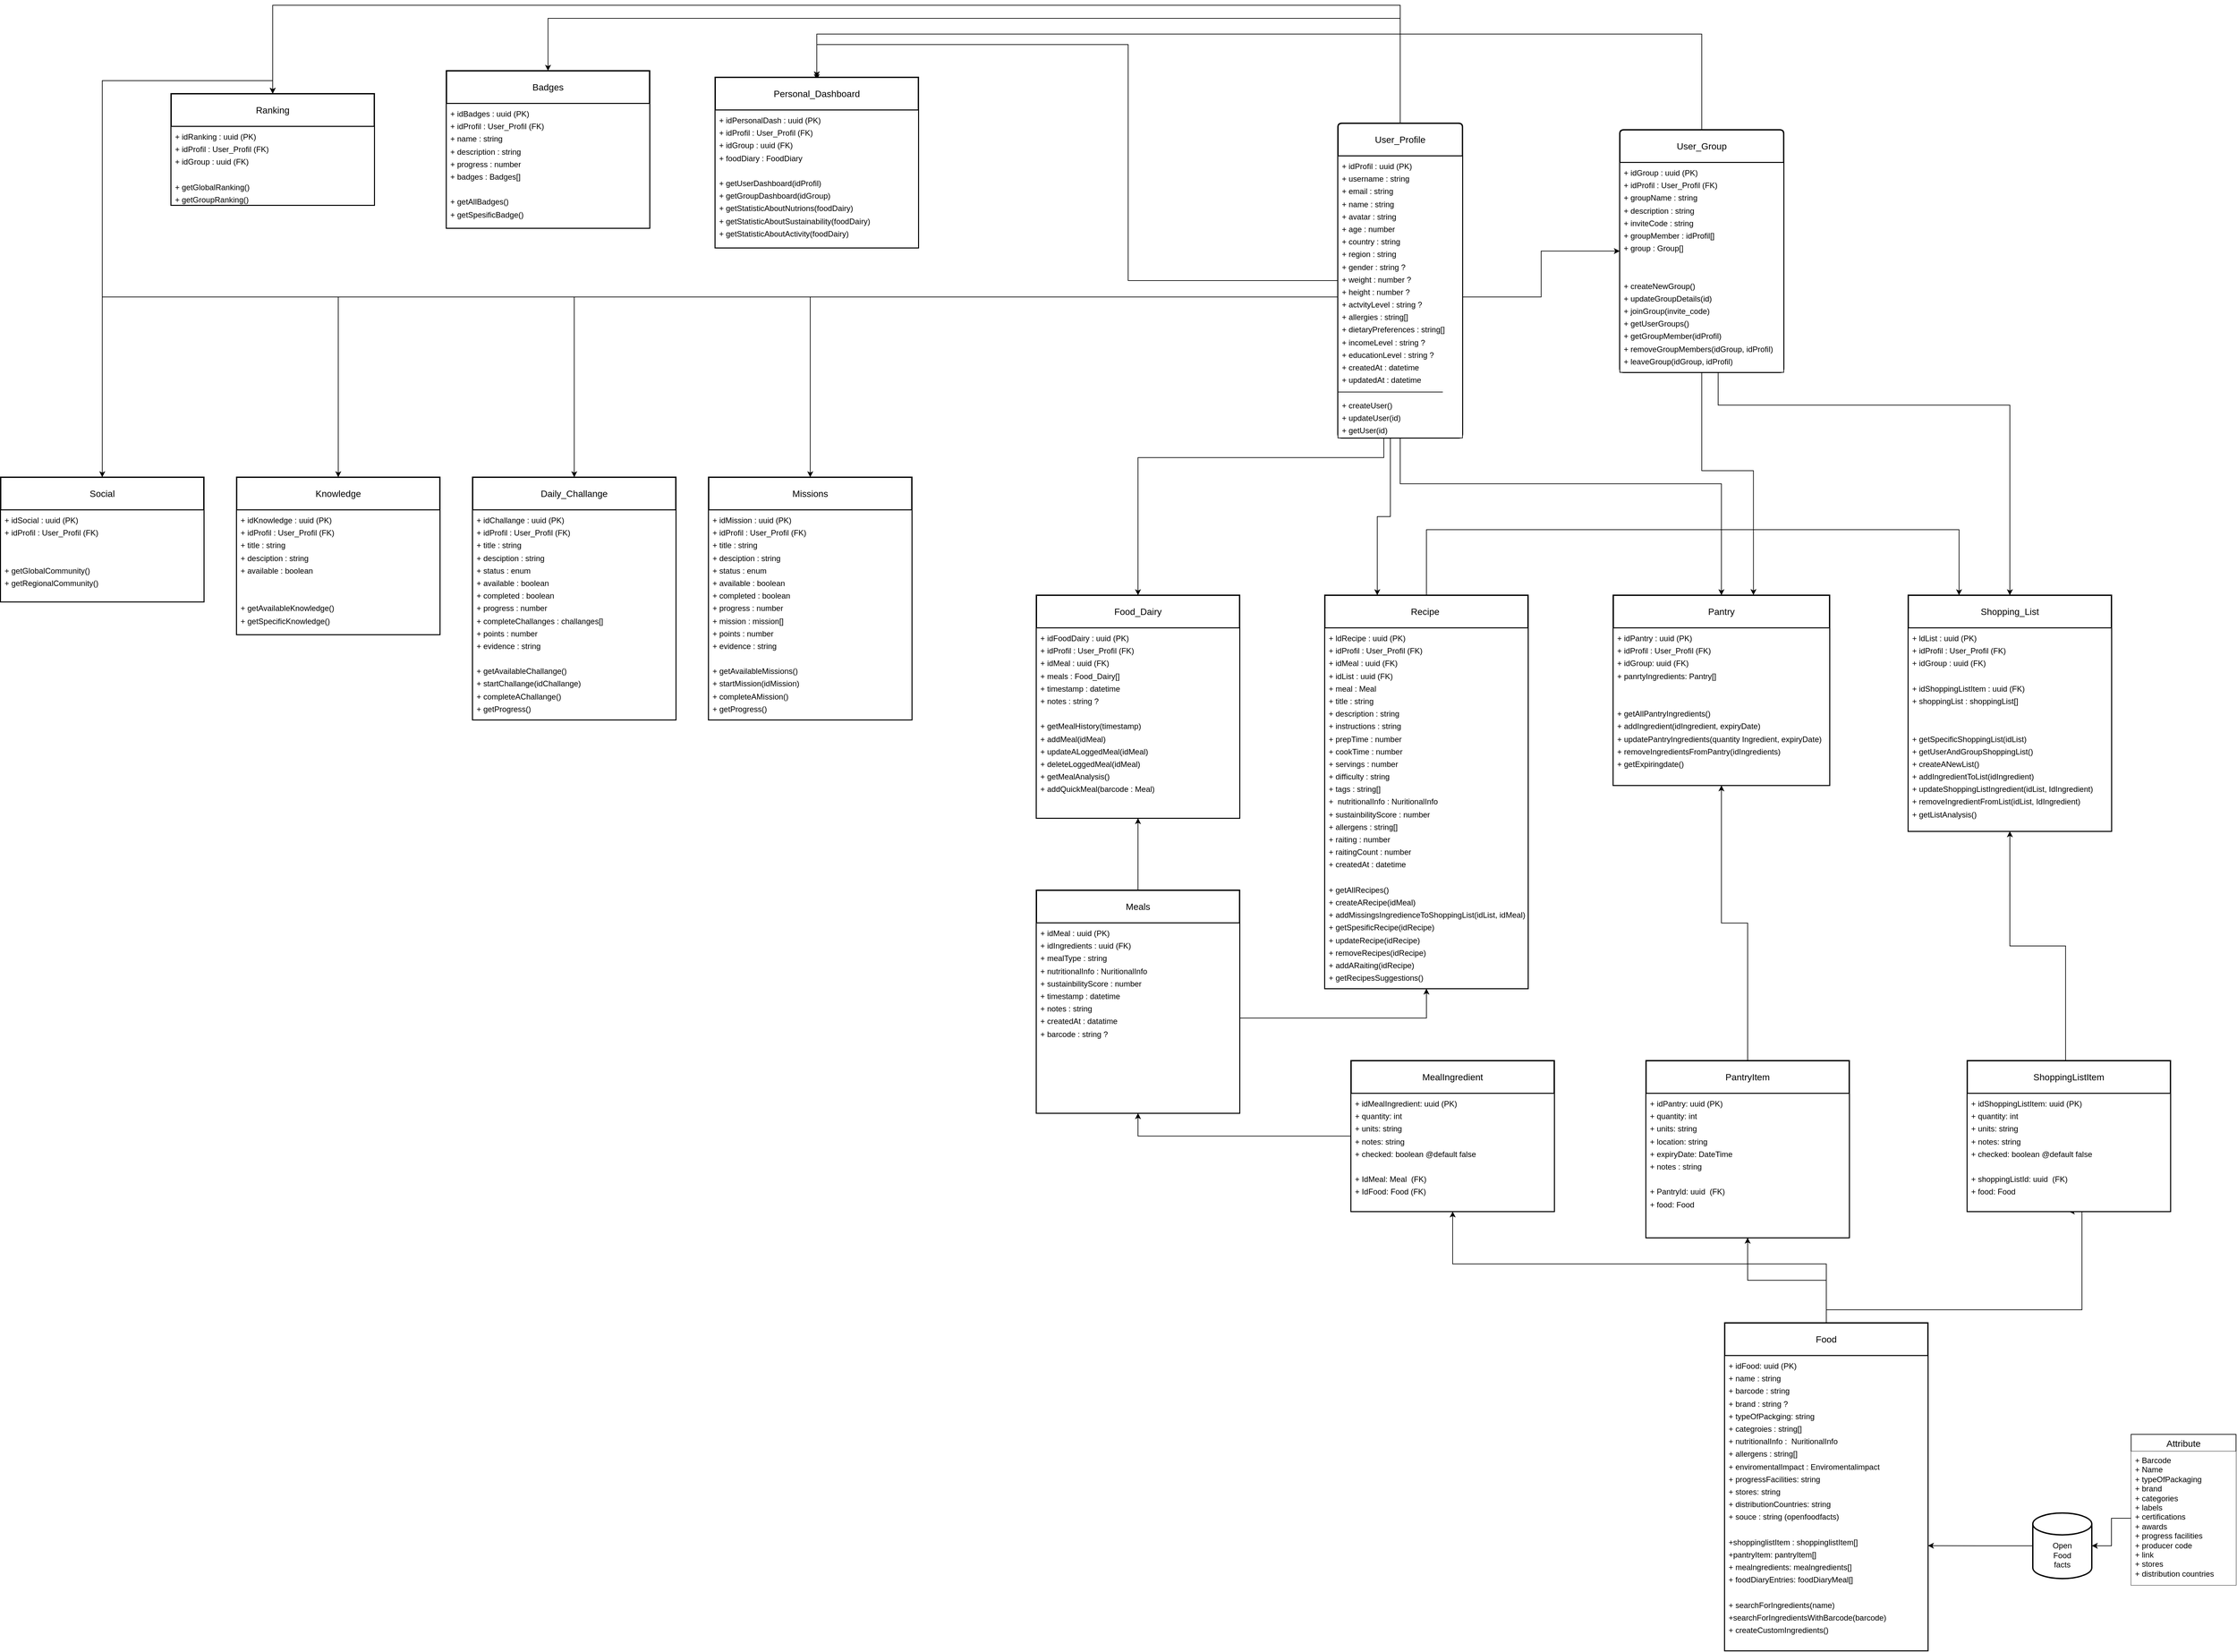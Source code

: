 <mxfile version="28.2.1">
  <diagram name="Seite-1" id="P-28K44m9rkJOr1-GdVs">
    <mxGraphModel dx="3330" dy="1582" grid="1" gridSize="10" guides="1" tooltips="1" connect="1" arrows="1" fold="1" page="1" pageScale="1" pageWidth="827" pageHeight="1169" math="0" shadow="0">
      <root>
        <mxCell id="0" />
        <mxCell id="1" parent="0" />
        <mxCell id="3YWR2yIGFTZH0SBHEzS0-1" style="edgeStyle=orthogonalEdgeStyle;rounded=0;orthogonalLoop=1;jettySize=auto;html=1;entryX=0.5;entryY=0;entryDx=0;entryDy=0;" edge="1" parent="1" source="3YWR2yIGFTZH0SBHEzS0-4" target="3YWR2yIGFTZH0SBHEzS0-39">
          <mxGeometry relative="1" as="geometry">
            <Array as="points">
              <mxPoint x="2020" y="720" />
              <mxPoint x="2020" y="360" />
              <mxPoint x="1545" y="360" />
            </Array>
          </mxGeometry>
        </mxCell>
        <mxCell id="3YWR2yIGFTZH0SBHEzS0-2" style="edgeStyle=orthogonalEdgeStyle;rounded=0;orthogonalLoop=1;jettySize=auto;html=1;entryX=0.5;entryY=0;entryDx=0;entryDy=0;" edge="1" parent="1" source="3YWR2yIGFTZH0SBHEzS0-4" target="3YWR2yIGFTZH0SBHEzS0-43">
          <mxGeometry relative="1" as="geometry">
            <Array as="points">
              <mxPoint x="2435" y="320" />
              <mxPoint x="1135" y="320" />
            </Array>
          </mxGeometry>
        </mxCell>
        <mxCell id="3YWR2yIGFTZH0SBHEzS0-3" style="edgeStyle=orthogonalEdgeStyle;rounded=0;orthogonalLoop=1;jettySize=auto;html=1;entryX=0.5;entryY=0;entryDx=0;entryDy=0;" edge="1" parent="1" source="3YWR2yIGFTZH0SBHEzS0-4" target="3YWR2yIGFTZH0SBHEzS0-41">
          <mxGeometry relative="1" as="geometry">
            <Array as="points">
              <mxPoint x="2435" y="300" />
              <mxPoint x="715" y="300" />
            </Array>
          </mxGeometry>
        </mxCell>
        <mxCell id="3YWR2yIGFTZH0SBHEzS0-4" value="User_Profile" style="swimlane;childLayout=stackLayout;horizontal=1;startSize=50;horizontalStack=0;rounded=1;fontSize=14;fontStyle=0;strokeWidth=2;resizeParent=0;resizeLast=1;shadow=0;dashed=0;align=center;arcSize=4;whiteSpace=wrap;html=1;" vertex="1" parent="1">
          <mxGeometry x="2340" y="480" width="190" height="480" as="geometry">
            <mxRectangle x="50" y="220" width="120" height="50" as="alternateBounds" />
          </mxGeometry>
        </mxCell>
        <mxCell id="3YWR2yIGFTZH0SBHEzS0-5" value="&lt;div style=&quot;line-height: 160%;&quot;&gt;+ idProfil : uuid (PK)&lt;div&gt;+ username : string&amp;nbsp;&lt;/div&gt;&lt;div&gt;+ email : string&lt;/div&gt;&lt;div&gt;+ name : string&lt;/div&gt;&lt;div&gt;+ avatar : string&lt;/div&gt;&lt;div&gt;+ age : number&amp;nbsp;&lt;/div&gt;&lt;div&gt;+ country : string&amp;nbsp;&lt;/div&gt;&lt;div&gt;+ region : string&lt;/div&gt;&lt;div&gt;+ gender : string ?&lt;/div&gt;&lt;div&gt;+ weight : number ?&lt;/div&gt;&lt;div&gt;+ height : number ?&lt;/div&gt;&lt;div&gt;+ actvityLevel : string ?&lt;/div&gt;&lt;div&gt;+ allergies : string[]&lt;/div&gt;&lt;div&gt;+ dietaryPreferences : string[]&lt;/div&gt;&lt;div&gt;+ incomeLevel : string ?&amp;nbsp;&lt;/div&gt;&lt;div&gt;+ educationLevel : string ?&lt;/div&gt;&lt;div&gt;+ createdAt : datetime&lt;/div&gt;&lt;div&gt;+ updatedAt : datetime&lt;/div&gt;&lt;div&gt;&lt;br&gt;&lt;/div&gt;&lt;div&gt;+ createUser()&lt;/div&gt;&lt;div&gt;+ updateUser(id)&lt;/div&gt;&lt;div&gt;+ getUser(id)&lt;/div&gt;&lt;div&gt;&lt;/div&gt;&lt;/div&gt;" style="align=left;spacingLeft=4;spacingRight=4;fontSize=12;verticalAlign=top;resizable=0;rotatable=0;part=1;html=1;whiteSpace=wrap;" vertex="1" parent="3YWR2yIGFTZH0SBHEzS0-4">
          <mxGeometry y="50" width="190" height="430" as="geometry" />
        </mxCell>
        <mxCell id="3YWR2yIGFTZH0SBHEzS0-6" value="" style="endArrow=none;html=1;rounded=0;" edge="1" parent="3YWR2yIGFTZH0SBHEzS0-4">
          <mxGeometry relative="1" as="geometry">
            <mxPoint y="410" as="sourcePoint" />
            <mxPoint x="160" y="410" as="targetPoint" />
          </mxGeometry>
        </mxCell>
        <mxCell id="3YWR2yIGFTZH0SBHEzS0-7" style="edgeStyle=orthogonalEdgeStyle;rounded=0;orthogonalLoop=1;jettySize=auto;html=1;exitX=0.5;exitY=1;exitDx=0;exitDy=0;" edge="1" parent="3YWR2yIGFTZH0SBHEzS0-4" source="3YWR2yIGFTZH0SBHEzS0-5" target="3YWR2yIGFTZH0SBHEzS0-5">
          <mxGeometry relative="1" as="geometry" />
        </mxCell>
        <mxCell id="3YWR2yIGFTZH0SBHEzS0-8" style="edgeStyle=orthogonalEdgeStyle;rounded=0;orthogonalLoop=1;jettySize=auto;html=1;entryX=0.5;entryY=0;entryDx=0;entryDy=0;" edge="1" parent="1">
          <mxGeometry relative="1" as="geometry">
            <mxPoint x="2895.0" y="494" as="sourcePoint" />
            <mxPoint x="1545" y="414" as="targetPoint" />
            <Array as="points">
              <mxPoint x="2895" y="344" />
              <mxPoint x="1545" y="344" />
            </Array>
          </mxGeometry>
        </mxCell>
        <mxCell id="3YWR2yIGFTZH0SBHEzS0-9" value="User_Group" style="swimlane;childLayout=stackLayout;horizontal=1;startSize=50;horizontalStack=0;rounded=1;fontSize=14;fontStyle=0;strokeWidth=2;resizeParent=0;resizeLast=1;shadow=0;dashed=0;align=center;arcSize=4;whiteSpace=wrap;html=1;" vertex="1" parent="1">
          <mxGeometry x="2770" y="490" width="250" height="370" as="geometry">
            <mxRectangle x="50" y="220" width="120" height="50" as="alternateBounds" />
          </mxGeometry>
        </mxCell>
        <mxCell id="3YWR2yIGFTZH0SBHEzS0-10" value="" style="endArrow=none;html=1;rounded=0;" edge="1" parent="3YWR2yIGFTZH0SBHEzS0-9">
          <mxGeometry relative="1" as="geometry">
            <mxPoint y="210" as="sourcePoint" />
            <mxPoint x="160" y="210" as="targetPoint" />
          </mxGeometry>
        </mxCell>
        <mxCell id="3YWR2yIGFTZH0SBHEzS0-11" value="&lt;div style=&quot;line-height: 160%;&quot;&gt;+ idGroup : uuid (PK)&lt;div&gt;+ idProfil : User_Profil (FK)&lt;/div&gt;&lt;div&gt;+ groupName : string&lt;/div&gt;&lt;div&gt;+ description : string&lt;/div&gt;&lt;div&gt;+ inviteCode : string&amp;nbsp;&lt;/div&gt;&lt;div&gt;+ groupMember : idProfil[]&lt;/div&gt;&lt;div&gt;+ group : Group[]&lt;/div&gt;&lt;div&gt;&lt;br&gt;&lt;/div&gt;&lt;div&gt;&lt;br&gt;&lt;/div&gt;&lt;div&gt;+ createNewGroup()&lt;/div&gt;&lt;div&gt;+ updateGroupDetails(id)&lt;/div&gt;&lt;div&gt;+ joinGroup(invite_code)&lt;/div&gt;&lt;div&gt;+ getUserGroups()&lt;/div&gt;&lt;div&gt;+ getGroupMember(idProfil)&lt;/div&gt;&lt;div&gt;+ removeGroupMembers(idGroup, idProfil)&lt;/div&gt;&lt;div&gt;+ leaveGroup(idGroup, idProfil)&lt;/div&gt;&lt;div&gt;&lt;/div&gt;&lt;/div&gt;" style="align=left;spacingLeft=4;spacingRight=4;fontSize=12;verticalAlign=top;resizable=0;rotatable=0;part=1;html=1;whiteSpace=wrap;" vertex="1" parent="3YWR2yIGFTZH0SBHEzS0-9">
          <mxGeometry y="50" width="250" height="320" as="geometry" />
        </mxCell>
        <mxCell id="3YWR2yIGFTZH0SBHEzS0-12" value="Shopping_List" style="swimlane;childLayout=stackLayout;horizontal=1;startSize=50;horizontalStack=0;rounded=1;fontSize=14;fontStyle=0;strokeWidth=2;resizeParent=0;resizeLast=1;shadow=0;dashed=0;align=center;arcSize=0;whiteSpace=wrap;html=1;" vertex="1" parent="1">
          <mxGeometry x="3210" y="1200" width="310" height="360" as="geometry" />
        </mxCell>
        <mxCell id="3YWR2yIGFTZH0SBHEzS0-13" value="&lt;div style=&quot;line-height: 19.2px;&quot;&gt;+ ldList : uuid (PK)&lt;/div&gt;&lt;div style=&quot;line-height: 19.2px;&quot;&gt;+ idProfil : User_Profil (FK)&lt;/div&gt;&lt;div style=&quot;line-height: 19.2px;&quot;&gt;+ idGroup : uuid (FK)&lt;/div&gt;&lt;div style=&quot;line-height: 19.2px;&quot;&gt;&lt;br&gt;&lt;/div&gt;&lt;div style=&quot;line-height: 19.2px;&quot;&gt;+ idShoppingListItem : uuid (FK)&lt;/div&gt;&lt;div style=&quot;line-height: 19.2px;&quot;&gt;&lt;div&gt;+ shoppingList : shoppingList[]&lt;/div&gt;&lt;div&gt;&lt;br&gt;&lt;/div&gt;&lt;div&gt;&lt;br&gt;&lt;/div&gt;&lt;div&gt;+ getSpecificShoppingList(idList)&lt;/div&gt;&lt;div&gt;+ getUserAndGroupShoppingList()&lt;/div&gt;&lt;div&gt;&lt;span style=&quot;background-color: transparent; color: light-dark(rgb(0, 0, 0), rgb(255, 255, 255));&quot;&gt;+ createANewList()&lt;/span&gt;&lt;/div&gt;&lt;div&gt;+ addIngredientToList(idIngredient)&lt;/div&gt;&lt;div&gt;+ updateShoppingListIngredient(idList, IdIngredient)&lt;/div&gt;&lt;div&gt;+ removeIngredientFromList&lt;span style=&quot;background-color: transparent; color: light-dark(rgb(0, 0, 0), rgb(255, 255, 255));&quot;&gt;(idList, IdIngredient)&lt;/span&gt;&lt;/div&gt;&lt;div&gt;&lt;span style=&quot;background-color: transparent; color: light-dark(rgb(0, 0, 0), rgb(255, 255, 255));&quot;&gt;+ getListAnalysis()&lt;/span&gt;&lt;/div&gt;&lt;div&gt;&lt;br&gt;&lt;/div&gt;&lt;div&gt;&lt;br&gt;&lt;/div&gt;&lt;/div&gt;" style="align=left;spacingLeft=4;spacingRight=4;fontSize=12;verticalAlign=top;resizable=0;rotatable=0;part=1;html=1;whiteSpace=wrap;" vertex="1" parent="3YWR2yIGFTZH0SBHEzS0-12">
          <mxGeometry y="50" width="310" height="310" as="geometry" />
        </mxCell>
        <mxCell id="3YWR2yIGFTZH0SBHEzS0-14" value="Food_Dairy" style="swimlane;childLayout=stackLayout;horizontal=1;startSize=50;horizontalStack=0;rounded=1;fontSize=14;fontStyle=0;strokeWidth=2;resizeParent=0;resizeLast=1;shadow=0;dashed=0;align=center;arcSize=0;whiteSpace=wrap;html=1;" vertex="1" parent="1">
          <mxGeometry x="1880" y="1200" width="310" height="340" as="geometry" />
        </mxCell>
        <mxCell id="3YWR2yIGFTZH0SBHEzS0-15" value="&lt;div style=&quot;line-height: 19.2px;&quot;&gt;+ idFoodDairy : uuid (PK)&lt;/div&gt;&lt;div style=&quot;line-height: 19.2px;&quot;&gt;+ idProfil : User_Profil (FK)&lt;/div&gt;&lt;div style=&quot;line-height: 19.2px;&quot;&gt;+ idMeal : uuid (FK)&lt;/div&gt;&lt;div style=&quot;line-height: 19.2px;&quot;&gt;&lt;div&gt;+ meals : Food_Dairy[]&lt;/div&gt;&lt;div&gt;+ timestamp : datetime&lt;/div&gt;&lt;div&gt;+ notes : string ?&lt;/div&gt;&lt;div&gt;&lt;br&gt;&lt;/div&gt;&lt;div&gt;+ getMealHistory(timestamp)&lt;/div&gt;&lt;div&gt;+ addMeal(idMeal)&lt;/div&gt;&lt;div&gt;+ updateALoggedMeal(idMeal)&lt;/div&gt;&lt;div&gt;+ deleteLoggedMeal(idMeal)&lt;/div&gt;&lt;div&gt;+ getMealAnalysis()&lt;/div&gt;&lt;div&gt;+ addQuickMeal(barcode : Meal)&lt;/div&gt;&lt;div&gt;&lt;br&gt;&lt;/div&gt;&lt;div&gt;&lt;br&gt;&lt;/div&gt;&lt;div&gt;&lt;br&gt;&lt;/div&gt;&lt;/div&gt;" style="align=left;spacingLeft=4;spacingRight=4;fontSize=12;verticalAlign=top;resizable=0;rotatable=0;part=1;html=1;whiteSpace=wrap;" vertex="1" parent="3YWR2yIGFTZH0SBHEzS0-14">
          <mxGeometry y="50" width="310" height="290" as="geometry" />
        </mxCell>
        <mxCell id="3YWR2yIGFTZH0SBHEzS0-16" style="edgeStyle=orthogonalEdgeStyle;rounded=0;orthogonalLoop=1;jettySize=auto;html=1;entryX=0.5;entryY=1;entryDx=0;entryDy=0;" edge="1" parent="1" source="3YWR2yIGFTZH0SBHEzS0-17" target="3YWR2yIGFTZH0SBHEzS0-15">
          <mxGeometry relative="1" as="geometry" />
        </mxCell>
        <mxCell id="3YWR2yIGFTZH0SBHEzS0-17" value="Meals" style="swimlane;childLayout=stackLayout;horizontal=1;startSize=50;horizontalStack=0;rounded=1;fontSize=14;fontStyle=0;strokeWidth=2;resizeParent=0;resizeLast=1;shadow=0;dashed=0;align=center;arcSize=0;whiteSpace=wrap;html=1;" vertex="1" parent="1">
          <mxGeometry x="1880" y="1650" width="310" height="340" as="geometry" />
        </mxCell>
        <mxCell id="3YWR2yIGFTZH0SBHEzS0-18" value="&lt;div style=&quot;line-height: 19.2px;&quot;&gt;+ idMeal : uuid (PK)&lt;/div&gt;&lt;div style=&quot;line-height: 19.2px;&quot;&gt;+ idIngredients : uuid (FK)&lt;/div&gt;&lt;div style=&quot;line-height: 19.2px;&quot;&gt;+ mealType : string&amp;nbsp;&lt;/div&gt;&lt;div style=&quot;line-height: 19.2px;&quot;&gt;+ nutritionalInfo : NuritionalInfo&amp;nbsp;&lt;/div&gt;&lt;div style=&quot;line-height: 19.2px;&quot;&gt;+ sustainbilityScore : number&lt;/div&gt;&lt;div style=&quot;line-height: 19.2px;&quot;&gt;+ timestamp : datetime&amp;nbsp;&lt;/div&gt;&lt;div style=&quot;line-height: 19.2px;&quot;&gt;+ notes : string&amp;nbsp;&lt;/div&gt;&lt;div style=&quot;line-height: 19.2px;&quot;&gt;+ createdAt : datatime&lt;/div&gt;&lt;div style=&quot;line-height: 19.2px;&quot;&gt;+ barcode : string ?&lt;/div&gt;&lt;div style=&quot;line-height: 19.2px;&quot;&gt;&lt;br&gt;&lt;/div&gt;" style="align=left;spacingLeft=4;spacingRight=4;fontSize=12;verticalAlign=top;resizable=0;rotatable=0;part=1;html=1;whiteSpace=wrap;" vertex="1" parent="3YWR2yIGFTZH0SBHEzS0-17">
          <mxGeometry y="50" width="310" height="290" as="geometry" />
        </mxCell>
        <mxCell id="3YWR2yIGFTZH0SBHEzS0-19" value="Pantry" style="swimlane;childLayout=stackLayout;horizontal=1;startSize=50;horizontalStack=0;rounded=1;fontSize=14;fontStyle=0;strokeWidth=2;resizeParent=0;resizeLast=1;shadow=0;dashed=0;align=center;arcSize=0;whiteSpace=wrap;html=1;" vertex="1" parent="1">
          <mxGeometry x="2760" y="1200" width="330" height="290" as="geometry" />
        </mxCell>
        <mxCell id="3YWR2yIGFTZH0SBHEzS0-20" value="&lt;div style=&quot;line-height: 19.2px;&quot;&gt;+ idPantry : uuid (PK)&lt;/div&gt;&lt;div style=&quot;line-height: 19.2px;&quot;&gt;+ idProfil : User_Profil (FK)&lt;/div&gt;&lt;div style=&quot;line-height: 19.2px;&quot;&gt;+ idGroup: uuid (FK)&lt;/div&gt;&lt;div style=&quot;line-height: 19.2px;&quot;&gt;&lt;div&gt;+ panrtyIngredients: Pantry[]&lt;/div&gt;&lt;div&gt;&lt;br&gt;&lt;/div&gt;&lt;div&gt;&lt;br&gt;&lt;/div&gt;&lt;div&gt;+ getAllPantryIngredients()&lt;/div&gt;&lt;div&gt;+ addIngredient(idIngredient, expiryDate)&lt;/div&gt;&lt;div&gt;+ updatePantry&lt;span style=&quot;background-color: transparent; color: light-dark(rgb(0, 0, 0), rgb(255, 255, 255));&quot;&gt;Ingredients(quantity Ingredient, expiryDate)&lt;/span&gt;&lt;/div&gt;&lt;div&gt;+ remove&lt;span style=&quot;background-color: transparent; color: light-dark(rgb(0, 0, 0), rgb(255, 255, 255));&quot;&gt;IngredientsFromPantry(id&lt;/span&gt;&lt;span style=&quot;background-color: transparent; color: light-dark(rgb(0, 0, 0), rgb(255, 255, 255));&quot;&gt;Ingredients)&lt;/span&gt;&lt;/div&gt;&lt;div&gt;&lt;span style=&quot;background-color: transparent; color: light-dark(rgb(0, 0, 0), rgb(255, 255, 255));&quot;&gt;+ getExpiringdate()&lt;/span&gt;&lt;/div&gt;&lt;div&gt;&lt;br&gt;&lt;/div&gt;&lt;/div&gt;" style="align=left;spacingLeft=4;spacingRight=4;fontSize=12;verticalAlign=top;resizable=0;rotatable=0;part=1;html=1;whiteSpace=wrap;" vertex="1" parent="3YWR2yIGFTZH0SBHEzS0-19">
          <mxGeometry y="50" width="330" height="240" as="geometry" />
        </mxCell>
        <mxCell id="3YWR2yIGFTZH0SBHEzS0-21" style="edgeStyle=orthogonalEdgeStyle;rounded=0;orthogonalLoop=1;jettySize=auto;html=1;entryX=0;entryY=0.5;entryDx=0;entryDy=0;" edge="1" parent="1" source="3YWR2yIGFTZH0SBHEzS0-5" target="3YWR2yIGFTZH0SBHEzS0-9">
          <mxGeometry relative="1" as="geometry" />
        </mxCell>
        <mxCell id="3YWR2yIGFTZH0SBHEzS0-22" style="edgeStyle=orthogonalEdgeStyle;rounded=0;orthogonalLoop=1;jettySize=auto;html=1;" edge="1" parent="1" source="3YWR2yIGFTZH0SBHEzS0-5" target="3YWR2yIGFTZH0SBHEzS0-19">
          <mxGeometry relative="1" as="geometry">
            <Array as="points">
              <mxPoint x="2435" y="1030" />
              <mxPoint x="2925" y="1030" />
            </Array>
          </mxGeometry>
        </mxCell>
        <mxCell id="3YWR2yIGFTZH0SBHEzS0-23" value="Missions" style="swimlane;childLayout=stackLayout;horizontal=1;startSize=50;horizontalStack=0;rounded=1;fontSize=14;fontStyle=0;strokeWidth=2;resizeParent=0;resizeLast=1;shadow=0;dashed=0;align=center;arcSize=0;whiteSpace=wrap;html=1;" vertex="1" parent="1">
          <mxGeometry x="1380" y="1020" width="310" height="370" as="geometry" />
        </mxCell>
        <mxCell id="3YWR2yIGFTZH0SBHEzS0-24" value="&lt;div style=&quot;line-height: 19.2px;&quot;&gt;+ idMission : uuid (PK)&lt;/div&gt;&lt;div style=&quot;line-height: 19.2px;&quot;&gt;+ idProfil : User_Profil (FK)&lt;/div&gt;&lt;div style=&quot;line-height: 19.2px;&quot;&gt;+ title : string&lt;/div&gt;&lt;div style=&quot;line-height: 19.2px;&quot;&gt;+ desciption : string&lt;/div&gt;&lt;div style=&quot;line-height: 19.2px;&quot;&gt;+ status : enum&amp;nbsp;&lt;/div&gt;&lt;div style=&quot;line-height: 19.2px;&quot;&gt;+ available : boolean&lt;/div&gt;&lt;div style=&quot;line-height: 19.2px;&quot;&gt;+ completed : boolean&lt;/div&gt;&lt;div style=&quot;line-height: 19.2px;&quot;&gt;+ progress : number&amp;nbsp;&lt;/div&gt;&lt;div style=&quot;line-height: 19.2px;&quot;&gt;+ mission : mission[]&lt;/div&gt;&lt;div style=&quot;line-height: 19.2px;&quot;&gt;+ points : number&lt;/div&gt;&lt;div style=&quot;line-height: 19.2px;&quot;&gt;+ evidence : string&lt;/div&gt;&lt;div style=&quot;line-height: 19.2px;&quot;&gt;&lt;br&gt;&lt;/div&gt;&lt;div style=&quot;line-height: 19.2px;&quot;&gt;+ getAvailableMissions()&lt;/div&gt;&lt;div style=&quot;line-height: 19.2px;&quot;&gt;+ startMission(idMission)&lt;/div&gt;&lt;div style=&quot;line-height: 19.2px;&quot;&gt;+ completeAMission()&lt;/div&gt;&lt;div style=&quot;line-height: 19.2px;&quot;&gt;+ getProgress()&lt;/div&gt;&lt;div style=&quot;line-height: 19.2px;&quot;&gt;&lt;br&gt;&lt;/div&gt;&lt;div style=&quot;line-height: 19.2px;&quot;&gt;&amp;nbsp;&lt;/div&gt;" style="align=left;spacingLeft=4;spacingRight=4;fontSize=12;verticalAlign=top;resizable=0;rotatable=0;part=1;html=1;whiteSpace=wrap;" vertex="1" parent="3YWR2yIGFTZH0SBHEzS0-23">
          <mxGeometry y="50" width="310" height="320" as="geometry" />
        </mxCell>
        <mxCell id="3YWR2yIGFTZH0SBHEzS0-25" value="Daily_Challange" style="swimlane;childLayout=stackLayout;horizontal=1;startSize=50;horizontalStack=0;rounded=1;fontSize=14;fontStyle=0;strokeWidth=2;resizeParent=0;resizeLast=1;shadow=0;dashed=0;align=center;arcSize=0;whiteSpace=wrap;html=1;" vertex="1" parent="1">
          <mxGeometry x="1020" y="1020" width="310" height="370" as="geometry" />
        </mxCell>
        <mxCell id="3YWR2yIGFTZH0SBHEzS0-26" value="&lt;div style=&quot;line-height: 19.2px;&quot;&gt;+ idChallange : uuid (PK)&lt;/div&gt;&lt;div style=&quot;line-height: 19.2px;&quot;&gt;+ idProfil : User_Profil (FK)&lt;/div&gt;&lt;div style=&quot;line-height: 19.2px;&quot;&gt;+ title : string&lt;/div&gt;&lt;div style=&quot;line-height: 19.2px;&quot;&gt;+ desciption : string&lt;/div&gt;&lt;div style=&quot;line-height: 19.2px;&quot;&gt;+ status : enum&amp;nbsp;&lt;/div&gt;&lt;div style=&quot;line-height: 19.2px;&quot;&gt;+ available : boolean&lt;/div&gt;&lt;div style=&quot;line-height: 19.2px;&quot;&gt;+ completed : boolean&lt;/div&gt;&lt;div style=&quot;line-height: 19.2px;&quot;&gt;+ progress : number&amp;nbsp;&lt;/div&gt;&lt;div style=&quot;line-height: 19.2px;&quot;&gt;+ completeChallanges : challanges[]&lt;/div&gt;&lt;div style=&quot;line-height: 19.2px;&quot;&gt;+ points : number&lt;/div&gt;&lt;div style=&quot;line-height: 19.2px;&quot;&gt;+ evidence : string&lt;/div&gt;&lt;div style=&quot;line-height: 19.2px;&quot;&gt;&lt;br&gt;&lt;/div&gt;&lt;div style=&quot;line-height: 19.2px;&quot;&gt;+ getAvailableChallange()&lt;/div&gt;&lt;div style=&quot;line-height: 19.2px;&quot;&gt;+ startChallange(idChallange)&lt;/div&gt;&lt;div style=&quot;line-height: 19.2px;&quot;&gt;+ completeAChallange()&lt;/div&gt;&lt;div style=&quot;line-height: 19.2px;&quot;&gt;+ getProgress()&lt;/div&gt;&lt;div style=&quot;line-height: 19.2px;&quot;&gt;&lt;br&gt;&lt;/div&gt;&lt;div style=&quot;line-height: 19.2px;&quot;&gt;&amp;nbsp;&lt;/div&gt;" style="align=left;spacingLeft=4;spacingRight=4;fontSize=12;verticalAlign=top;resizable=0;rotatable=0;part=1;html=1;whiteSpace=wrap;" vertex="1" parent="3YWR2yIGFTZH0SBHEzS0-25">
          <mxGeometry y="50" width="310" height="320" as="geometry" />
        </mxCell>
        <mxCell id="3YWR2yIGFTZH0SBHEzS0-27" value="Knowledge" style="swimlane;childLayout=stackLayout;horizontal=1;startSize=50;horizontalStack=0;rounded=1;fontSize=14;fontStyle=0;strokeWidth=2;resizeParent=0;resizeLast=1;shadow=0;dashed=0;align=center;arcSize=0;whiteSpace=wrap;html=1;" vertex="1" parent="1">
          <mxGeometry x="660" y="1020" width="310" height="240" as="geometry" />
        </mxCell>
        <mxCell id="3YWR2yIGFTZH0SBHEzS0-28" value="&lt;div style=&quot;line-height: 19.2px;&quot;&gt;+ idKnowledge : uuid (PK)&lt;/div&gt;&lt;div style=&quot;line-height: 19.2px;&quot;&gt;+ idProfil : User_Profil (FK)&lt;/div&gt;&lt;div style=&quot;line-height: 19.2px;&quot;&gt;+ title : string&lt;/div&gt;&lt;div style=&quot;line-height: 19.2px;&quot;&gt;+ desciption : string&lt;/div&gt;&lt;div style=&quot;line-height: 19.2px;&quot;&gt;+ available : boolean&lt;/div&gt;&lt;div style=&quot;line-height: 19.2px;&quot;&gt;&lt;br&gt;&lt;/div&gt;&lt;div style=&quot;line-height: 19.2px;&quot;&gt;&lt;br&gt;&lt;/div&gt;&lt;div style=&quot;line-height: 19.2px;&quot;&gt;+ getAvailableKnowledge()&lt;/div&gt;&lt;div style=&quot;line-height: 19.2px;&quot;&gt;+ getSpecificKnowledge()&lt;/div&gt;&lt;div style=&quot;line-height: 19.2px;&quot;&gt;&lt;br&gt;&lt;/div&gt;&lt;div style=&quot;line-height: 19.2px;&quot;&gt;&amp;nbsp;&lt;/div&gt;" style="align=left;spacingLeft=4;spacingRight=4;fontSize=12;verticalAlign=top;resizable=0;rotatable=0;part=1;html=1;whiteSpace=wrap;" vertex="1" parent="3YWR2yIGFTZH0SBHEzS0-27">
          <mxGeometry y="50" width="310" height="190" as="geometry" />
        </mxCell>
        <mxCell id="3YWR2yIGFTZH0SBHEzS0-29" style="edgeStyle=orthogonalEdgeStyle;rounded=0;orthogonalLoop=1;jettySize=auto;html=1;entryX=0.5;entryY=0;entryDx=0;entryDy=0;" edge="1" parent="1" source="3YWR2yIGFTZH0SBHEzS0-5" target="3YWR2yIGFTZH0SBHEzS0-23">
          <mxGeometry relative="1" as="geometry" />
        </mxCell>
        <mxCell id="3YWR2yIGFTZH0SBHEzS0-30" style="edgeStyle=orthogonalEdgeStyle;rounded=0;orthogonalLoop=1;jettySize=auto;html=1;entryX=0.5;entryY=0;entryDx=0;entryDy=0;" edge="1" parent="1" source="3YWR2yIGFTZH0SBHEzS0-5" target="3YWR2yIGFTZH0SBHEzS0-25">
          <mxGeometry relative="1" as="geometry" />
        </mxCell>
        <mxCell id="3YWR2yIGFTZH0SBHEzS0-31" style="edgeStyle=orthogonalEdgeStyle;rounded=0;orthogonalLoop=1;jettySize=auto;html=1;entryX=0.5;entryY=0;entryDx=0;entryDy=0;" edge="1" parent="1" source="3YWR2yIGFTZH0SBHEzS0-5" target="3YWR2yIGFTZH0SBHEzS0-27">
          <mxGeometry relative="1" as="geometry" />
        </mxCell>
        <mxCell id="3YWR2yIGFTZH0SBHEzS0-32" style="edgeStyle=orthogonalEdgeStyle;rounded=0;orthogonalLoop=1;jettySize=auto;html=1;entryX=0.5;entryY=0;entryDx=0;entryDy=0;" edge="1" parent="1" source="3YWR2yIGFTZH0SBHEzS0-33" target="3YWR2yIGFTZH0SBHEzS0-41">
          <mxGeometry relative="1" as="geometry" />
        </mxCell>
        <mxCell id="3YWR2yIGFTZH0SBHEzS0-33" value="Social" style="swimlane;childLayout=stackLayout;horizontal=1;startSize=50;horizontalStack=0;rounded=1;fontSize=14;fontStyle=0;strokeWidth=2;resizeParent=0;resizeLast=1;shadow=0;dashed=0;align=center;arcSize=0;whiteSpace=wrap;html=1;" vertex="1" parent="1">
          <mxGeometry x="300" y="1020" width="310" height="190" as="geometry" />
        </mxCell>
        <mxCell id="3YWR2yIGFTZH0SBHEzS0-34" value="&lt;div style=&quot;line-height: 19.2px;&quot;&gt;+ idSocial : uuid (PK)&lt;/div&gt;&lt;div style=&quot;line-height: 19.2px;&quot;&gt;+ idProfil : User_Profil (FK)&lt;/div&gt;&lt;div style=&quot;line-height: 19.2px;&quot;&gt;&lt;br&gt;&lt;/div&gt;&lt;div style=&quot;line-height: 19.2px;&quot;&gt;&lt;br&gt;&lt;/div&gt;&lt;div style=&quot;line-height: 19.2px;&quot;&gt;+ getGlobalCommunity()&lt;/div&gt;&lt;div style=&quot;line-height: 19.2px;&quot;&gt;+ getRegionalCommunity()&lt;/div&gt;&lt;div style=&quot;line-height: 19.2px;&quot;&gt;&lt;br&gt;&lt;/div&gt;&lt;div style=&quot;line-height: 19.2px;&quot;&gt;&amp;nbsp;&lt;/div&gt;" style="align=left;spacingLeft=4;spacingRight=4;fontSize=12;verticalAlign=top;resizable=0;rotatable=0;part=1;html=1;whiteSpace=wrap;" vertex="1" parent="3YWR2yIGFTZH0SBHEzS0-33">
          <mxGeometry y="50" width="310" height="140" as="geometry" />
        </mxCell>
        <mxCell id="3YWR2yIGFTZH0SBHEzS0-35" style="edgeStyle=orthogonalEdgeStyle;rounded=0;orthogonalLoop=1;jettySize=auto;html=1;entryX=0.5;entryY=0;entryDx=0;entryDy=0;" edge="1" parent="1" source="3YWR2yIGFTZH0SBHEzS0-5" target="3YWR2yIGFTZH0SBHEzS0-33">
          <mxGeometry relative="1" as="geometry" />
        </mxCell>
        <mxCell id="3YWR2yIGFTZH0SBHEzS0-36" style="edgeStyle=orthogonalEdgeStyle;rounded=0;orthogonalLoop=1;jettySize=auto;html=1;entryX=0.25;entryY=0;entryDx=0;entryDy=0;" edge="1" parent="1" source="3YWR2yIGFTZH0SBHEzS0-37" target="3YWR2yIGFTZH0SBHEzS0-12">
          <mxGeometry relative="1" as="geometry">
            <Array as="points">
              <mxPoint x="2475" y="1100" />
              <mxPoint x="3287" y="1100" />
            </Array>
          </mxGeometry>
        </mxCell>
        <mxCell id="3YWR2yIGFTZH0SBHEzS0-37" value="Recipe&amp;nbsp;" style="swimlane;childLayout=stackLayout;horizontal=1;startSize=50;horizontalStack=0;rounded=1;fontSize=14;fontStyle=0;strokeWidth=2;resizeParent=0;resizeLast=1;shadow=0;dashed=0;align=center;arcSize=0;whiteSpace=wrap;html=1;" vertex="1" parent="1">
          <mxGeometry x="2320" y="1200" width="310" height="600" as="geometry" />
        </mxCell>
        <mxCell id="3YWR2yIGFTZH0SBHEzS0-38" value="&lt;div style=&quot;line-height: 19.2px;&quot;&gt;+ ldRecipe : uuid (PK)&lt;/div&gt;&lt;div style=&quot;line-height: 19.2px;&quot;&gt;+ idProfil : User_Profil (FK)&lt;/div&gt;&lt;div style=&quot;line-height: 19.2px;&quot;&gt;&lt;span style=&quot;background-color: transparent; color: light-dark(rgb(0, 0, 0), rgb(255, 255, 255));&quot;&gt;+ idMeal : uuid (FK)&lt;/span&gt;&lt;/div&gt;&lt;div style=&quot;line-height: 19.2px;&quot;&gt;&lt;span style=&quot;background-color: transparent; color: light-dark(rgb(0, 0, 0), rgb(255, 255, 255));&quot;&gt;+ idList : uuid (FK)&lt;/span&gt;&lt;/div&gt;&lt;div style=&quot;line-height: 19.2px;&quot;&gt;&lt;span style=&quot;background-color: transparent; color: light-dark(rgb(0, 0, 0), rgb(255, 255, 255));&quot;&gt;+ meal : Meal&lt;/span&gt;&lt;/div&gt;&lt;div style=&quot;line-height: 19.2px;&quot;&gt;&lt;span style=&quot;background-color: transparent; color: light-dark(rgb(0, 0, 0), rgb(255, 255, 255));&quot;&gt;+ title : string&amp;nbsp;&lt;/span&gt;&lt;/div&gt;&lt;div style=&quot;line-height: 19.2px;&quot;&gt;+ description : string&amp;nbsp;&lt;/div&gt;&lt;div style=&quot;line-height: 19.2px;&quot;&gt;+ instructions : string&lt;/div&gt;&lt;div style=&quot;line-height: 19.2px;&quot;&gt;+ prepTime : number&lt;/div&gt;&lt;div style=&quot;line-height: 19.2px;&quot;&gt;+ cookTime : number&lt;/div&gt;&lt;div style=&quot;line-height: 19.2px;&quot;&gt;+ servings : number&lt;/div&gt;&lt;div style=&quot;line-height: 19.2px;&quot;&gt;+ difficulty : string&amp;nbsp;&lt;/div&gt;&lt;div style=&quot;line-height: 19.2px;&quot;&gt;+ tags : string[]&lt;/div&gt;&lt;div style=&quot;line-height: 19.2px;&quot;&gt;+&amp;nbsp;&amp;nbsp;&lt;span style=&quot;background-color: transparent; color: light-dark(rgb(0, 0, 0), rgb(255, 255, 255));&quot;&gt;nutritionalInfo :&amp;nbsp;&lt;/span&gt;NuritionalInfo&lt;span style=&quot;background-color: transparent; color: light-dark(rgb(0, 0, 0), rgb(255, 255, 255));&quot;&gt;&amp;nbsp;&lt;/span&gt;&lt;/div&gt;&lt;div style=&quot;line-height: 19.2px;&quot;&gt;+ sustainbilityScore : number&lt;/div&gt;&lt;div style=&quot;line-height: 19.2px;&quot;&gt;&lt;div&gt;+ allergens : string[]&lt;/div&gt;&lt;div&gt;+ raiting : number&amp;nbsp;&lt;/div&gt;&lt;div&gt;+ raitingCount : number&lt;/div&gt;&lt;div&gt;+ createdAt : datetime&lt;/div&gt;&lt;div&gt;&lt;br&gt;&lt;/div&gt;&lt;div&gt;+ getAllRecipes()&lt;/div&gt;&lt;div&gt;+ createARecipe(idMeal)&lt;/div&gt;&lt;div&gt;+ addMissingsIngredienceToShoppingList(idList, idMeal)&lt;/div&gt;&lt;div&gt;+ getSpesificRecipe(idRecipe)&lt;/div&gt;&lt;div&gt;+ updateRecipe(idRecipe)&lt;/div&gt;&lt;div&gt;+ removeRecipes(idRecipe)&lt;/div&gt;&lt;div&gt;+ addARaiting(idRecipe)&lt;/div&gt;&lt;div&gt;+ getRecipesSuggestions()&lt;/div&gt;&lt;/div&gt;" style="align=left;spacingLeft=4;spacingRight=4;fontSize=12;verticalAlign=top;resizable=0;rotatable=0;part=1;html=1;whiteSpace=wrap;" vertex="1" parent="3YWR2yIGFTZH0SBHEzS0-37">
          <mxGeometry y="50" width="310" height="550" as="geometry" />
        </mxCell>
        <mxCell id="3YWR2yIGFTZH0SBHEzS0-39" value="Personal_Dashboard" style="swimlane;childLayout=stackLayout;horizontal=1;startSize=50;horizontalStack=0;rounded=1;fontSize=14;fontStyle=0;strokeWidth=2;resizeParent=0;resizeLast=1;shadow=0;dashed=0;align=center;arcSize=0;whiteSpace=wrap;html=1;" vertex="1" parent="1">
          <mxGeometry x="1390" y="410" width="310" height="260" as="geometry" />
        </mxCell>
        <mxCell id="3YWR2yIGFTZH0SBHEzS0-40" value="&lt;div style=&quot;line-height: 19.2px;&quot;&gt;+ idPersonalDash : uuid (PK)&lt;/div&gt;&lt;div style=&quot;line-height: 19.2px;&quot;&gt;+ idProfil : User_Profil (FK)&lt;/div&gt;&lt;div style=&quot;line-height: 19.2px;&quot;&gt;+ idGroup : uuid (FK)&lt;/div&gt;&lt;div style=&quot;line-height: 19.2px;&quot;&gt;+ foodDiary : FoodDiary&lt;/div&gt;&lt;div style=&quot;line-height: 19.2px;&quot;&gt;&lt;br&gt;&lt;/div&gt;&lt;div style=&quot;line-height: 19.2px;&quot;&gt;+ getUserDashboard(idProfil)&lt;/div&gt;&lt;div style=&quot;line-height: 19.2px;&quot;&gt;+ getGroupDashboard(idGroup)&lt;/div&gt;&lt;div style=&quot;line-height: 19.2px;&quot;&gt;+ getStatisticAboutNutrions(foodDairy)&lt;/div&gt;&lt;div style=&quot;line-height: 19.2px;&quot;&gt;&lt;span style=&quot;background-color: transparent; color: light-dark(rgb(0, 0, 0), rgb(255, 255, 255));&quot;&gt;+ getStatisticAboutSustainability(&lt;/span&gt;&lt;span style=&quot;background-color: transparent; color: light-dark(rgb(0, 0, 0), rgb(255, 255, 255));&quot;&gt;foodDairy&lt;/span&gt;&lt;span style=&quot;background-color: transparent; color: light-dark(rgb(0, 0, 0), rgb(255, 255, 255));&quot;&gt;)&lt;/span&gt;&lt;/div&gt;&lt;div style=&quot;line-height: 19.2px;&quot;&gt;+ getStatisticAboutActivity(&lt;span style=&quot;background-color: transparent; color: light-dark(rgb(0, 0, 0), rgb(255, 255, 255));&quot;&gt;foodDairy&lt;/span&gt;&lt;span style=&quot;background-color: transparent; color: light-dark(rgb(0, 0, 0), rgb(255, 255, 255));&quot;&gt;)&lt;/span&gt;&lt;/div&gt;&lt;div style=&quot;line-height: 19.2px;&quot;&gt;&amp;nbsp;&lt;/div&gt;" style="align=left;spacingLeft=4;spacingRight=4;fontSize=12;verticalAlign=top;resizable=0;rotatable=0;part=1;html=1;whiteSpace=wrap;" vertex="1" parent="3YWR2yIGFTZH0SBHEzS0-39">
          <mxGeometry y="50" width="310" height="210" as="geometry" />
        </mxCell>
        <mxCell id="3YWR2yIGFTZH0SBHEzS0-41" value="Ranking" style="swimlane;childLayout=stackLayout;horizontal=1;startSize=50;horizontalStack=0;rounded=1;fontSize=14;fontStyle=0;strokeWidth=2;resizeParent=0;resizeLast=1;shadow=0;dashed=0;align=center;arcSize=0;whiteSpace=wrap;html=1;" vertex="1" parent="1">
          <mxGeometry x="560" y="435" width="310" height="170" as="geometry" />
        </mxCell>
        <mxCell id="3YWR2yIGFTZH0SBHEzS0-42" value="&lt;div style=&quot;line-height: 19.2px;&quot;&gt;+ idRanking : uuid (PK)&lt;/div&gt;&lt;div style=&quot;line-height: 19.2px;&quot;&gt;+ idProfil : User_Profil (FK)&lt;/div&gt;&lt;div style=&quot;line-height: 19.2px;&quot;&gt;+ idGroup : uuid (FK)&lt;/div&gt;&lt;div style=&quot;line-height: 19.2px;&quot;&gt;&lt;br&gt;&lt;/div&gt;&lt;div style=&quot;line-height: 19.2px;&quot;&gt;+ getGlobalRanking()&lt;/div&gt;&lt;div style=&quot;line-height: 19.2px;&quot;&gt;+ getGroupRanking()&lt;/div&gt;&lt;div style=&quot;line-height: 19.2px;&quot;&gt;&amp;nbsp;&lt;/div&gt;" style="align=left;spacingLeft=4;spacingRight=4;fontSize=12;verticalAlign=top;resizable=0;rotatable=0;part=1;html=1;whiteSpace=wrap;" vertex="1" parent="3YWR2yIGFTZH0SBHEzS0-41">
          <mxGeometry y="50" width="310" height="120" as="geometry" />
        </mxCell>
        <mxCell id="3YWR2yIGFTZH0SBHEzS0-43" value="Badges" style="swimlane;childLayout=stackLayout;horizontal=1;startSize=50;horizontalStack=0;rounded=1;fontSize=14;fontStyle=0;strokeWidth=2;resizeParent=0;resizeLast=1;shadow=0;dashed=0;align=center;arcSize=0;whiteSpace=wrap;html=1;" vertex="1" parent="1">
          <mxGeometry x="980" y="400" width="310" height="240" as="geometry" />
        </mxCell>
        <mxCell id="3YWR2yIGFTZH0SBHEzS0-44" value="&lt;div style=&quot;line-height: 19.2px;&quot;&gt;+ idBadges : uuid (PK)&lt;/div&gt;&lt;div style=&quot;line-height: 19.2px;&quot;&gt;+ idProfil : User_Profil (FK)&lt;/div&gt;&lt;div style=&quot;line-height: 19.2px;&quot;&gt;+ name : string&amp;nbsp;&lt;/div&gt;&lt;div style=&quot;line-height: 19.2px;&quot;&gt;+ description : string&lt;/div&gt;&lt;div style=&quot;line-height: 19.2px;&quot;&gt;+ progress : number&lt;/div&gt;&lt;div style=&quot;line-height: 19.2px;&quot;&gt;+ badges : Badges[]&lt;/div&gt;&lt;div style=&quot;line-height: 19.2px;&quot;&gt;&lt;br&gt;&lt;/div&gt;&lt;div style=&quot;line-height: 19.2px;&quot;&gt;+ getAllBadges()&lt;/div&gt;&lt;div style=&quot;line-height: 19.2px;&quot;&gt;+ getSpesificBadge()&lt;/div&gt;&lt;div style=&quot;line-height: 19.2px;&quot;&gt;&amp;nbsp;&lt;/div&gt;" style="align=left;spacingLeft=4;spacingRight=4;fontSize=12;verticalAlign=top;resizable=0;rotatable=0;part=1;html=1;whiteSpace=wrap;" vertex="1" parent="3YWR2yIGFTZH0SBHEzS0-43">
          <mxGeometry y="50" width="310" height="190" as="geometry" />
        </mxCell>
        <mxCell id="3YWR2yIGFTZH0SBHEzS0-45" style="edgeStyle=orthogonalEdgeStyle;rounded=0;orthogonalLoop=1;jettySize=auto;html=1;entryX=0.5;entryY=1;entryDx=0;entryDy=0;" edge="1" parent="1" source="3YWR2yIGFTZH0SBHEzS0-48" target="3YWR2yIGFTZH0SBHEzS0-52">
          <mxGeometry relative="1" as="geometry">
            <Array as="points">
              <mxPoint x="3085" y="2290" />
              <mxPoint x="3475" y="2290" />
            </Array>
          </mxGeometry>
        </mxCell>
        <mxCell id="3YWR2yIGFTZH0SBHEzS0-46" style="edgeStyle=orthogonalEdgeStyle;rounded=0;orthogonalLoop=1;jettySize=auto;html=1;entryX=0.5;entryY=1;entryDx=0;entryDy=0;" edge="1" parent="1" source="3YWR2yIGFTZH0SBHEzS0-48" target="3YWR2yIGFTZH0SBHEzS0-58">
          <mxGeometry relative="1" as="geometry" />
        </mxCell>
        <mxCell id="3YWR2yIGFTZH0SBHEzS0-47" style="edgeStyle=orthogonalEdgeStyle;rounded=0;orthogonalLoop=1;jettySize=auto;html=1;" edge="1" parent="1" source="3YWR2yIGFTZH0SBHEzS0-48" target="3YWR2yIGFTZH0SBHEzS0-62">
          <mxGeometry relative="1" as="geometry">
            <Array as="points">
              <mxPoint x="3085" y="2220" />
              <mxPoint x="2515" y="2220" />
            </Array>
          </mxGeometry>
        </mxCell>
        <mxCell id="3YWR2yIGFTZH0SBHEzS0-48" value="Food" style="swimlane;childLayout=stackLayout;horizontal=1;startSize=50;horizontalStack=0;rounded=1;fontSize=14;fontStyle=0;strokeWidth=2;resizeParent=0;resizeLast=1;shadow=0;dashed=0;align=center;arcSize=0;whiteSpace=wrap;html=1;" vertex="1" parent="1">
          <mxGeometry x="2930" y="2310" width="310" height="500" as="geometry" />
        </mxCell>
        <mxCell id="3YWR2yIGFTZH0SBHEzS0-49" value="&lt;div style=&quot;line-height: 19.2px;&quot;&gt;+ idFood: uuid (PK)&lt;/div&gt;&lt;div style=&quot;line-height: 19.2px;&quot;&gt;&lt;div style=&quot;line-height: 19.2px;&quot;&gt;+ name : string&amp;nbsp;&lt;br&gt;&lt;/div&gt;&lt;div style=&quot;line-height: 19.2px;&quot;&gt;+ barcode : string&amp;nbsp;&lt;/div&gt;&lt;div style=&quot;line-height: 19.2px;&quot;&gt;+ brand : string ?&amp;nbsp;&lt;/div&gt;&lt;div style=&quot;line-height: 19.2px;&quot;&gt;+ typeOfPackging: string&amp;nbsp;&lt;/div&gt;&lt;div style=&quot;line-height: 19.2px;&quot;&gt;+ categroies : string[]&lt;/div&gt;&lt;div style=&quot;line-height: 19.2px;&quot;&gt;+ nutritionalInfo :&amp;nbsp;&amp;nbsp;&lt;span style=&quot;background-color: transparent; color: light-dark(rgb(0, 0, 0), rgb(255, 255, 255));&quot;&gt;NuritionalInfo&lt;/span&gt;&lt;/div&gt;&lt;div style=&quot;line-height: 19.2px;&quot;&gt;&lt;span style=&quot;background-color: transparent; color: light-dark(rgb(0, 0, 0), rgb(255, 255, 255));&quot;&gt;+ allergens : string[]&lt;/span&gt;&lt;/div&gt;&lt;div style=&quot;line-height: 19.2px;&quot;&gt;+ enviromentalImpact : Enviromentalimpact&lt;/div&gt;&lt;div style=&quot;line-height: 19.2px;&quot;&gt;+ progressFacilities: string&lt;/div&gt;&lt;div style=&quot;line-height: 19.2px;&quot;&gt;+ stores: string&lt;/div&gt;&lt;div style=&quot;line-height: 19.2px;&quot;&gt;+ distributionCountries: string&lt;/div&gt;&lt;/div&gt;&lt;div style=&quot;line-height: 19.2px;&quot;&gt;+ souce : string (openfoodfacts)&lt;/div&gt;&lt;div style=&quot;line-height: 19.2px;&quot;&gt;&lt;br&gt;&lt;/div&gt;&lt;div style=&quot;line-height: 19.2px;&quot;&gt;+shoppinglistItem :&amp;nbsp;&lt;span style=&quot;background-color: transparent; color: light-dark(rgb(0, 0, 0), rgb(255, 255, 255));&quot;&gt;shoppinglistItem[]&lt;/span&gt;&lt;/div&gt;&lt;div style=&quot;line-height: 19.2px;&quot;&gt;+pantryItem:&amp;nbsp;&lt;span style=&quot;background-color: transparent; color: light-dark(rgb(0, 0, 0), rgb(255, 255, 255));&quot;&gt;pantryItem[]&lt;/span&gt;&lt;/div&gt;&lt;div style=&quot;line-height: 19.2px;&quot;&gt;+ mealngredients:&amp;nbsp;&lt;span style=&quot;background-color: transparent; color: light-dark(rgb(0, 0, 0), rgb(255, 255, 255));&quot;&gt;mealngredients[]&lt;/span&gt;&lt;/div&gt;&lt;div style=&quot;line-height: 19.2px;&quot;&gt;+ foodDiaryEntries: foodDiaryMeal[]&amp;nbsp;&lt;/div&gt;&lt;div style=&quot;line-height: 19.2px;&quot;&gt;&lt;br&gt;&lt;/div&gt;&lt;div style=&quot;line-height: 19.2px;&quot;&gt;+ searchForIngredients(name)&lt;/div&gt;&lt;div style=&quot;line-height: 19.2px;&quot;&gt;+search&lt;span style=&quot;background-color: transparent; color: light-dark(rgb(0, 0, 0), rgb(255, 255, 255));&quot;&gt;ForIngredientsWithBarcode(barcode)&lt;/span&gt;&lt;/div&gt;&lt;div style=&quot;line-height: 19.2px;&quot;&gt;&lt;span style=&quot;background-color: transparent; color: light-dark(rgb(0, 0, 0), rgb(255, 255, 255));&quot;&gt;+ createCustomIngredients()&lt;/span&gt;&lt;/div&gt;" style="align=left;spacingLeft=4;spacingRight=4;fontSize=12;verticalAlign=top;resizable=0;rotatable=0;part=1;html=1;whiteSpace=wrap;" vertex="1" parent="3YWR2yIGFTZH0SBHEzS0-48">
          <mxGeometry y="50" width="310" height="450" as="geometry" />
        </mxCell>
        <mxCell id="3YWR2yIGFTZH0SBHEzS0-50" value="&lt;div&gt;&lt;br&gt;&lt;/div&gt;&lt;div&gt;&lt;br&gt;&lt;/div&gt;Open&lt;div&gt;Food&lt;/div&gt;&lt;div&gt;facts&lt;/div&gt;" style="strokeWidth=2;html=1;shape=mxgraph.flowchart.database;whiteSpace=wrap;" vertex="1" parent="1">
          <mxGeometry x="3400" y="2600" width="90" height="100" as="geometry" />
        </mxCell>
        <mxCell id="3YWR2yIGFTZH0SBHEzS0-51" style="edgeStyle=orthogonalEdgeStyle;rounded=0;orthogonalLoop=1;jettySize=auto;html=1;entryX=0.5;entryY=1;entryDx=0;entryDy=0;" edge="1" parent="1" source="3YWR2yIGFTZH0SBHEzS0-52" target="3YWR2yIGFTZH0SBHEzS0-13">
          <mxGeometry relative="1" as="geometry">
            <Array as="points">
              <mxPoint x="3450" y="1735" />
              <mxPoint x="3365" y="1735" />
            </Array>
          </mxGeometry>
        </mxCell>
        <mxCell id="3YWR2yIGFTZH0SBHEzS0-52" value="ShoppingListItem" style="swimlane;childLayout=stackLayout;horizontal=1;startSize=50;horizontalStack=0;rounded=1;fontSize=14;fontStyle=0;strokeWidth=2;resizeParent=0;resizeLast=1;shadow=0;dashed=0;align=center;arcSize=0;whiteSpace=wrap;html=1;" vertex="1" parent="1">
          <mxGeometry x="3300" y="1910" width="310" height="230" as="geometry" />
        </mxCell>
        <mxCell id="3YWR2yIGFTZH0SBHEzS0-53" value="&lt;div style=&quot;line-height: 19.2px;&quot;&gt;+ idShoppingListItem: uuid (PK)&lt;/div&gt;&lt;div style=&quot;line-height: 19.2px;&quot;&gt;&lt;div style=&quot;line-height: 19.2px;&quot;&gt;+ quantity: int&lt;br&gt;&lt;/div&gt;&lt;div style=&quot;line-height: 19.2px;&quot;&gt;+ units: string&lt;/div&gt;&lt;div style=&quot;line-height: 19.2px;&quot;&gt;+ notes: string&lt;/div&gt;&lt;div style=&quot;line-height: 19.2px;&quot;&gt;+ checked: boolean @default false&lt;/div&gt;&lt;div style=&quot;line-height: 19.2px;&quot;&gt;&lt;br&gt;&lt;/div&gt;&lt;div style=&quot;line-height: 19.2px;&quot;&gt;+ shoppingListId: uuid&amp;nbsp;&lt;span style=&quot;background-color: transparent; color: light-dark(rgb(0, 0, 0), rgb(255, 255, 255));&quot;&gt;&amp;nbsp;&lt;/span&gt;&lt;span style=&quot;background-color: transparent; color: light-dark(rgb(0, 0, 0), rgb(255, 255, 255));&quot;&gt;(FK)&lt;/span&gt;&lt;/div&gt;&lt;div style=&quot;line-height: 19.2px;&quot;&gt;+ food: Food&lt;/div&gt;&lt;/div&gt;" style="align=left;spacingLeft=4;spacingRight=4;fontSize=12;verticalAlign=top;resizable=0;rotatable=0;part=1;html=1;whiteSpace=wrap;" vertex="1" parent="3YWR2yIGFTZH0SBHEzS0-52">
          <mxGeometry y="50" width="310" height="180" as="geometry" />
        </mxCell>
        <mxCell id="3YWR2yIGFTZH0SBHEzS0-54" value="" style="group" vertex="1" connectable="0" parent="1">
          <mxGeometry x="3550" y="2480" width="160" height="230" as="geometry" />
        </mxCell>
        <mxCell id="3YWR2yIGFTZH0SBHEzS0-55" value="Attribute" style="swimlane;fontStyle=0;childLayout=stackLayout;horizontal=1;startSize=26;horizontalStack=0;resizeParent=1;resizeParentMax=0;resizeLast=0;collapsible=1;marginBottom=0;align=center;fontSize=14;" vertex="1" parent="3YWR2yIGFTZH0SBHEzS0-54">
          <mxGeometry width="160" height="230" as="geometry" />
        </mxCell>
        <mxCell id="3YWR2yIGFTZH0SBHEzS0-56" value="&lt;div&gt;+ Barcode&lt;/div&gt;&lt;div&gt;+ Name&lt;/div&gt;&lt;div&gt;+&amp;nbsp;typeOfPackaging&lt;/div&gt;&lt;div&gt;+ brand&lt;/div&gt;&lt;div&gt;+ categories&lt;/div&gt;&lt;div&gt;+ labels&lt;/div&gt;&lt;div&gt;+ certifications&amp;nbsp;&lt;/div&gt;&lt;div&gt;+ awards&lt;/div&gt;&lt;div&gt;+ progress facilities&amp;nbsp;&lt;/div&gt;&lt;div&gt;+ producer code&lt;/div&gt;&lt;div&gt;+ link&lt;/div&gt;&lt;div&gt;+ stores&lt;/div&gt;&lt;div&gt;+ distribution countries&lt;/div&gt;" style="text;spacingLeft=4;spacingRight=4;overflow=hidden;rotatable=0;points=[[0,0.5],[1,0.5]];portConstraint=eastwest;fontSize=12;whiteSpace=wrap;html=1;fillColor=default;" vertex="1" parent="3YWR2yIGFTZH0SBHEzS0-54">
          <mxGeometry y="26" width="160" height="204" as="geometry" />
        </mxCell>
        <mxCell id="3YWR2yIGFTZH0SBHEzS0-57" style="edgeStyle=orthogonalEdgeStyle;rounded=0;orthogonalLoop=1;jettySize=auto;html=1;entryX=0.5;entryY=1;entryDx=0;entryDy=0;" edge="1" parent="1" source="3YWR2yIGFTZH0SBHEzS0-58" target="3YWR2yIGFTZH0SBHEzS0-20">
          <mxGeometry relative="1" as="geometry" />
        </mxCell>
        <mxCell id="3YWR2yIGFTZH0SBHEzS0-58" value="PantryItem" style="swimlane;childLayout=stackLayout;horizontal=1;startSize=50;horizontalStack=0;rounded=1;fontSize=14;fontStyle=0;strokeWidth=2;resizeParent=0;resizeLast=1;shadow=0;dashed=0;align=center;arcSize=0;whiteSpace=wrap;html=1;" vertex="1" parent="1">
          <mxGeometry x="2810" y="1910" width="310" height="270" as="geometry" />
        </mxCell>
        <mxCell id="3YWR2yIGFTZH0SBHEzS0-59" value="&lt;div style=&quot;line-height: 19.2px;&quot;&gt;+ idPantry: uuid (PK)&lt;/div&gt;&lt;div style=&quot;line-height: 19.2px;&quot;&gt;&lt;div style=&quot;line-height: 19.2px;&quot;&gt;+ quantity: int&lt;br&gt;&lt;/div&gt;&lt;div style=&quot;line-height: 19.2px;&quot;&gt;+ units: string&lt;/div&gt;&lt;div style=&quot;line-height: 19.2px;&quot;&gt;+ location: string&amp;nbsp;&lt;/div&gt;&lt;div style=&quot;line-height: 19.2px;&quot;&gt;+ expiryDate: DateTime&lt;/div&gt;&lt;div style=&quot;line-height: 19.2px;&quot;&gt;+ notes : string&lt;/div&gt;&lt;div style=&quot;line-height: 19.2px;&quot;&gt;&lt;br&gt;&lt;/div&gt;&lt;div style=&quot;line-height: 19.2px;&quot;&gt;+ PantryId: uuid&amp;nbsp;&lt;span style=&quot;background-color: transparent; color: light-dark(rgb(0, 0, 0), rgb(255, 255, 255));&quot;&gt;&amp;nbsp;&lt;/span&gt;&lt;span style=&quot;background-color: transparent; color: light-dark(rgb(0, 0, 0), rgb(255, 255, 255));&quot;&gt;(FK)&lt;/span&gt;&lt;/div&gt;&lt;div style=&quot;line-height: 19.2px;&quot;&gt;+ food: Food&lt;/div&gt;&lt;/div&gt;" style="align=left;spacingLeft=4;spacingRight=4;fontSize=12;verticalAlign=top;resizable=0;rotatable=0;part=1;html=1;whiteSpace=wrap;" vertex="1" parent="3YWR2yIGFTZH0SBHEzS0-58">
          <mxGeometry y="50" width="310" height="220" as="geometry" />
        </mxCell>
        <mxCell id="3YWR2yIGFTZH0SBHEzS0-60" style="edgeStyle=orthogonalEdgeStyle;rounded=0;orthogonalLoop=1;jettySize=auto;html=1;entryX=0.5;entryY=1;entryDx=0;entryDy=0;" edge="1" parent="1" source="3YWR2yIGFTZH0SBHEzS0-61" target="3YWR2yIGFTZH0SBHEzS0-17">
          <mxGeometry relative="1" as="geometry" />
        </mxCell>
        <mxCell id="3YWR2yIGFTZH0SBHEzS0-61" value="MealIngredient" style="swimlane;childLayout=stackLayout;horizontal=1;startSize=50;horizontalStack=0;rounded=1;fontSize=14;fontStyle=0;strokeWidth=2;resizeParent=0;resizeLast=1;shadow=0;dashed=0;align=center;arcSize=0;whiteSpace=wrap;html=1;" vertex="1" parent="1">
          <mxGeometry x="2360" y="1910" width="310" height="230" as="geometry" />
        </mxCell>
        <mxCell id="3YWR2yIGFTZH0SBHEzS0-62" value="&lt;div style=&quot;line-height: 19.2px;&quot;&gt;+ idMealIngredient: uuid (PK)&lt;/div&gt;&lt;div style=&quot;line-height: 19.2px;&quot;&gt;&lt;div style=&quot;line-height: 19.2px;&quot;&gt;+ quantity: int&lt;br&gt;&lt;/div&gt;&lt;div style=&quot;line-height: 19.2px;&quot;&gt;+ units: string&lt;/div&gt;&lt;div style=&quot;line-height: 19.2px;&quot;&gt;+ notes: string&lt;/div&gt;&lt;div style=&quot;line-height: 19.2px;&quot;&gt;+ checked: boolean @default false&lt;/div&gt;&lt;div style=&quot;line-height: 19.2px;&quot;&gt;&lt;br&gt;&lt;/div&gt;&lt;div style=&quot;line-height: 19.2px;&quot;&gt;+ IdMeal: Meal&amp;nbsp;&lt;span style=&quot;background-color: transparent; color: light-dark(rgb(0, 0, 0), rgb(255, 255, 255));&quot;&gt;&amp;nbsp;&lt;/span&gt;&lt;span style=&quot;background-color: transparent; color: light-dark(rgb(0, 0, 0), rgb(255, 255, 255));&quot;&gt;(FK)&lt;/span&gt;&lt;/div&gt;&lt;div style=&quot;line-height: 19.2px;&quot;&gt;+ IdFood: Food&lt;span style=&quot;background-color: transparent; color: light-dark(rgb(0, 0, 0), rgb(255, 255, 255));&quot;&gt;&amp;nbsp;&lt;/span&gt;&lt;span style=&quot;background-color: transparent; color: light-dark(rgb(0, 0, 0), rgb(255, 255, 255));&quot;&gt;(FK)&lt;/span&gt;&lt;/div&gt;&lt;div&gt;&lt;span style=&quot;background-color: transparent; color: light-dark(rgb(0, 0, 0), rgb(255, 255, 255));&quot;&gt;&lt;br&gt;&lt;/span&gt;&lt;/div&gt;&lt;/div&gt;" style="align=left;spacingLeft=4;spacingRight=4;fontSize=12;verticalAlign=top;resizable=0;rotatable=0;part=1;html=1;whiteSpace=wrap;" vertex="1" parent="3YWR2yIGFTZH0SBHEzS0-61">
          <mxGeometry y="50" width="310" height="180" as="geometry" />
        </mxCell>
        <mxCell id="3YWR2yIGFTZH0SBHEzS0-63" style="edgeStyle=orthogonalEdgeStyle;rounded=0;orthogonalLoop=1;jettySize=auto;html=1;entryX=0.5;entryY=1;entryDx=0;entryDy=0;" edge="1" parent="1" source="3YWR2yIGFTZH0SBHEzS0-18" target="3YWR2yIGFTZH0SBHEzS0-37">
          <mxGeometry relative="1" as="geometry" />
        </mxCell>
        <mxCell id="3YWR2yIGFTZH0SBHEzS0-64" style="edgeStyle=orthogonalEdgeStyle;rounded=0;orthogonalLoop=1;jettySize=auto;html=1;entryX=0.5;entryY=0;entryDx=0;entryDy=0;" edge="1" parent="1" source="3YWR2yIGFTZH0SBHEzS0-5" target="3YWR2yIGFTZH0SBHEzS0-14">
          <mxGeometry relative="1" as="geometry">
            <Array as="points">
              <mxPoint x="2410" y="990" />
              <mxPoint x="2035" y="990" />
            </Array>
          </mxGeometry>
        </mxCell>
        <mxCell id="3YWR2yIGFTZH0SBHEzS0-65" style="edgeStyle=orthogonalEdgeStyle;rounded=0;orthogonalLoop=1;jettySize=auto;html=1;entryX=0.648;entryY=-0.001;entryDx=0;entryDy=0;entryPerimeter=0;" edge="1" parent="1" source="3YWR2yIGFTZH0SBHEzS0-9" target="3YWR2yIGFTZH0SBHEzS0-19">
          <mxGeometry relative="1" as="geometry">
            <Array as="points">
              <mxPoint x="2895" y="1010" />
              <mxPoint x="2974" y="1010" />
            </Array>
          </mxGeometry>
        </mxCell>
        <mxCell id="3YWR2yIGFTZH0SBHEzS0-66" style="edgeStyle=orthogonalEdgeStyle;rounded=0;orthogonalLoop=1;jettySize=auto;html=1;entryX=0.5;entryY=0;entryDx=0;entryDy=0;" edge="1" parent="1" source="3YWR2yIGFTZH0SBHEzS0-11" target="3YWR2yIGFTZH0SBHEzS0-12">
          <mxGeometry relative="1" as="geometry">
            <Array as="points">
              <mxPoint x="2920" y="910" />
              <mxPoint x="3365" y="910" />
            </Array>
          </mxGeometry>
        </mxCell>
        <mxCell id="3YWR2yIGFTZH0SBHEzS0-67" style="edgeStyle=orthogonalEdgeStyle;rounded=0;orthogonalLoop=1;jettySize=auto;html=1;" edge="1" parent="1" source="3YWR2yIGFTZH0SBHEzS0-5" target="3YWR2yIGFTZH0SBHEzS0-37">
          <mxGeometry relative="1" as="geometry">
            <Array as="points">
              <mxPoint x="2420" y="1080" />
              <mxPoint x="2400" y="1080" />
            </Array>
          </mxGeometry>
        </mxCell>
        <mxCell id="3YWR2yIGFTZH0SBHEzS0-68" style="edgeStyle=orthogonalEdgeStyle;rounded=0;orthogonalLoop=1;jettySize=auto;html=1;entryX=1;entryY=0.644;entryDx=0;entryDy=0;entryPerimeter=0;" edge="1" parent="1" source="3YWR2yIGFTZH0SBHEzS0-50" target="3YWR2yIGFTZH0SBHEzS0-49">
          <mxGeometry relative="1" as="geometry" />
        </mxCell>
        <mxCell id="3YWR2yIGFTZH0SBHEzS0-69" style="edgeStyle=orthogonalEdgeStyle;rounded=0;orthogonalLoop=1;jettySize=auto;html=1;entryX=1;entryY=0.5;entryDx=0;entryDy=0;entryPerimeter=0;" edge="1" parent="1" source="3YWR2yIGFTZH0SBHEzS0-56" target="3YWR2yIGFTZH0SBHEzS0-50">
          <mxGeometry relative="1" as="geometry" />
        </mxCell>
      </root>
    </mxGraphModel>
  </diagram>
</mxfile>
